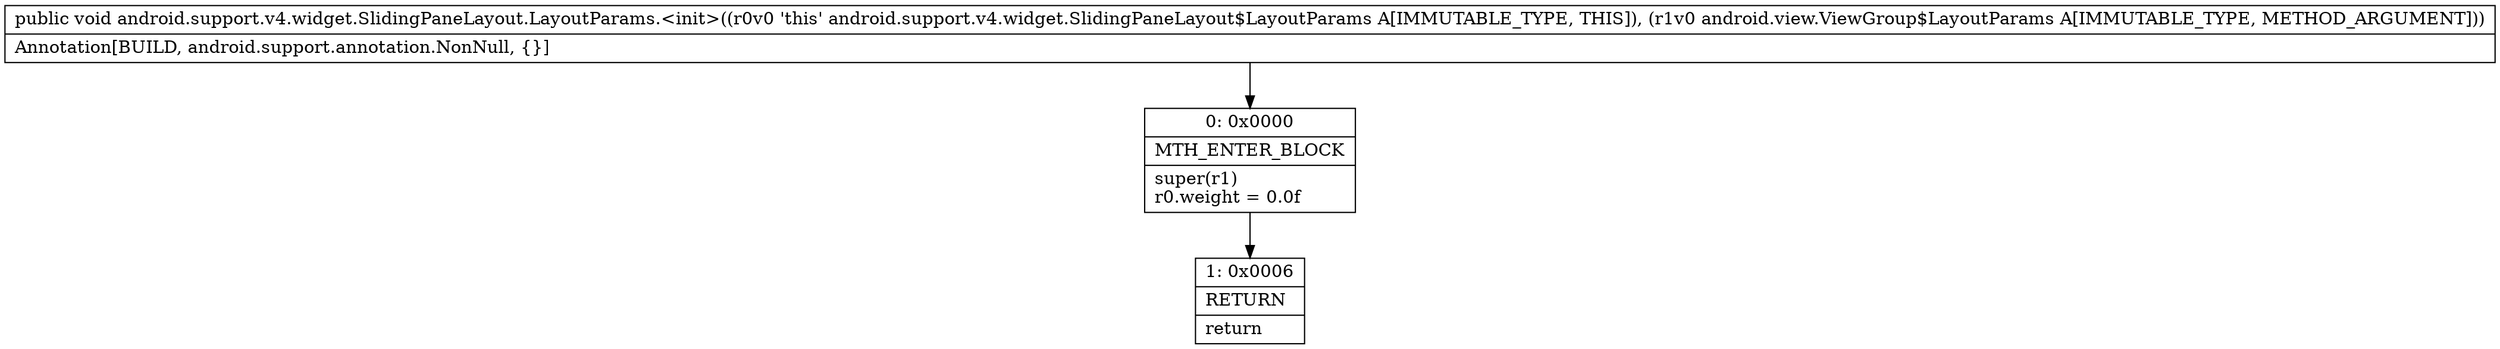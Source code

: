 digraph "CFG forandroid.support.v4.widget.SlidingPaneLayout.LayoutParams.\<init\>(Landroid\/view\/ViewGroup$LayoutParams;)V" {
Node_0 [shape=record,label="{0\:\ 0x0000|MTH_ENTER_BLOCK\l|super(r1)\lr0.weight = 0.0f\l}"];
Node_1 [shape=record,label="{1\:\ 0x0006|RETURN\l|return\l}"];
MethodNode[shape=record,label="{public void android.support.v4.widget.SlidingPaneLayout.LayoutParams.\<init\>((r0v0 'this' android.support.v4.widget.SlidingPaneLayout$LayoutParams A[IMMUTABLE_TYPE, THIS]), (r1v0 android.view.ViewGroup$LayoutParams A[IMMUTABLE_TYPE, METHOD_ARGUMENT]))  | Annotation[BUILD, android.support.annotation.NonNull, \{\}]\l}"];
MethodNode -> Node_0;
Node_0 -> Node_1;
}

